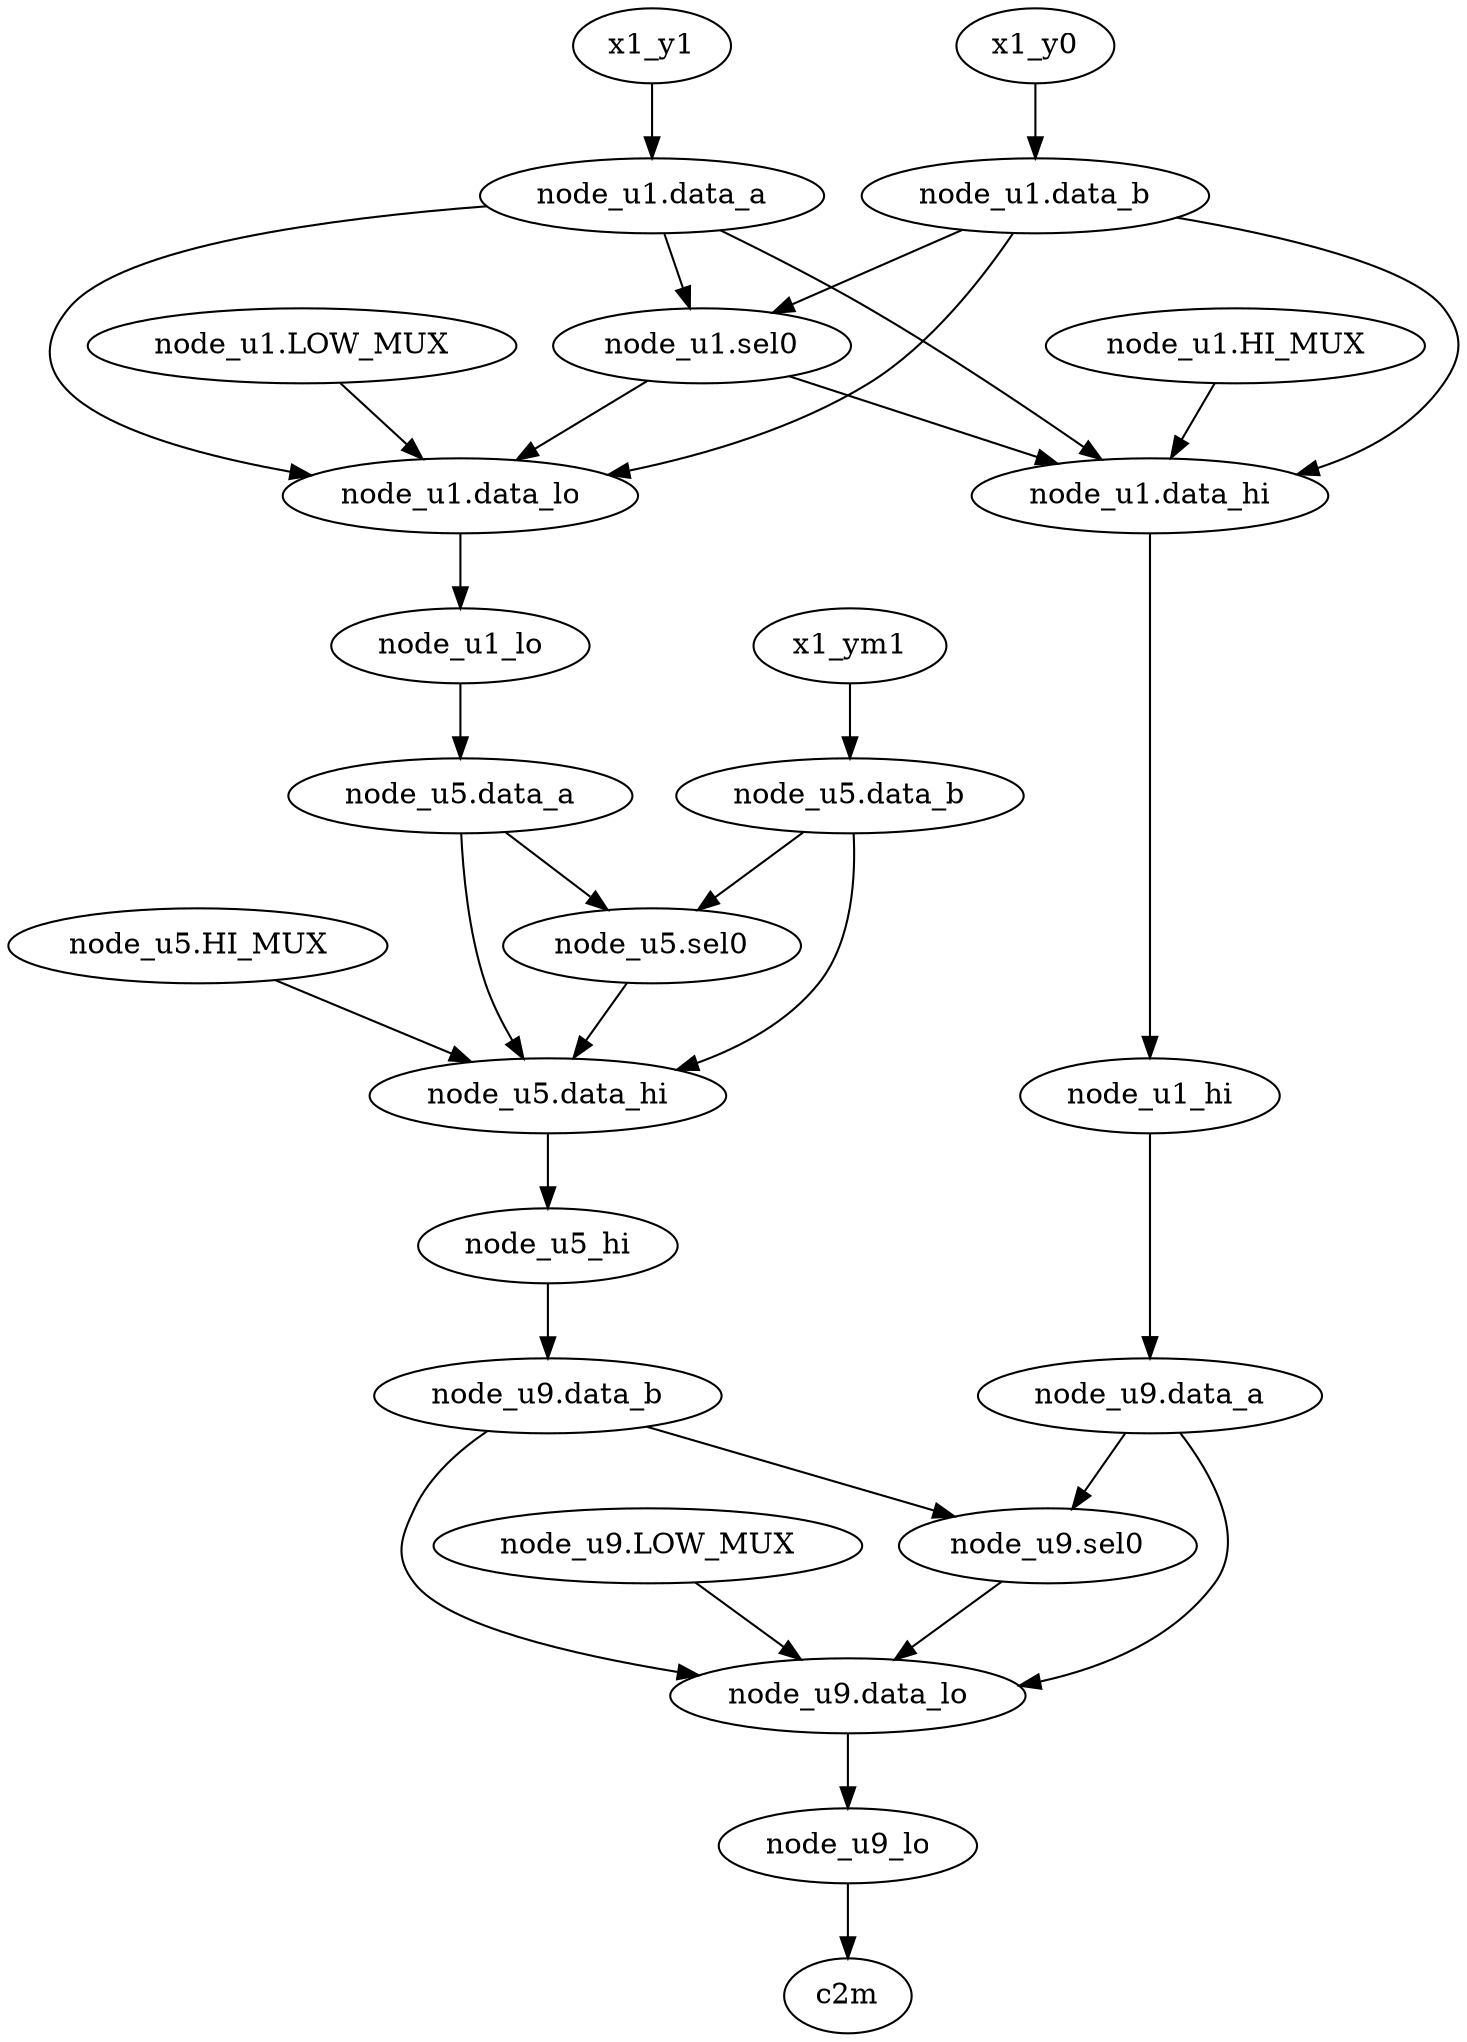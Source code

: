 strict digraph "" {
	x1_ym1	 [complexity=8,
		importance=1.34553892631,
		rank=0.168192365789];
	"node_u5.data_b"	 [complexity=8,
		importance=1.34134617796,
		rank=0.167668272245];
	x1_ym1 -> "node_u5.data_b";
	"node_u5.data_hi"	 [complexity=5,
		importance=0.2198617642,
		rank=0.04397235284];
	node_u5_hi	 [complexity=5,
		importance=0.209711530079,
		rank=0.0419423060158];
	"node_u5.data_hi" -> node_u5_hi;
	"node_u1.data_lo"	 [complexity=8,
		importance=1.36250548163,
		rank=0.170313185204];
	node_u1_lo	 [complexity=8,
		importance=1.35280947976,
		rank=0.169101184969];
	"node_u1.data_lo" -> node_u1_lo;
	"node_u9.data_b"	 [complexity=5,
		importance=0.200444426643,
		rank=0.0400888853285];
	node_u5_hi -> "node_u9.data_b";
	"node_u1.data_hi"	 [complexity=5,
		importance=0.21906690671,
		rank=0.043813381342];
	node_u1_hi	 [complexity=5,
		importance=0.209370904836,
		rank=0.0418741809673];
	"node_u1.data_hi" -> node_u1_hi;
	"node_u5.data_b" -> "node_u5.data_hi";
	"node_u5.sel0"	 [complexity=6,
		importance=0.667528393851,
		rank=0.111254732309];
	"node_u5.data_b" -> "node_u5.sel0";
	"node_u5.data_a"	 [complexity=8,
		importance=1.34376924216,
		rank=0.16797115527];
	"node_u5.data_a" -> "node_u5.data_hi";
	"node_u5.data_a" -> "node_u5.sel0";
	"node_u1.sel0"	 [complexity=6,
		importance=0.664538217018,
		rank=0.110756369503];
	"node_u1.sel0" -> "node_u1.data_lo";
	"node_u1.sel0" -> "node_u1.data_hi";
	x1_y0	 [complexity=8,
		importance=1.33955857264,
		rank=0.16744482158];
	"node_u1.data_b"	 [complexity=8,
		importance=1.33536582429,
		rank=0.166920728037];
	x1_y0 -> "node_u1.data_b";
	x1_y1	 [complexity=8,
		importance=1.33955857264,
		rank=0.16744482158];
	"node_u1.data_a"	 [complexity=8,
		importance=1.33536582429,
		rank=0.166920728037];
	x1_y1 -> "node_u1.data_a";
	c2m	 [complexity=0,
		importance=0.00894468120601,
		rank=0.0];
	"node_u1.data_b" -> "node_u1.data_lo";
	"node_u1.data_b" -> "node_u1.data_hi";
	"node_u1.data_b" -> "node_u1.sel0";
	node_u1_lo -> "node_u5.data_a";
	"node_u1.data_a" -> "node_u1.data_lo";
	"node_u1.data_a" -> "node_u1.data_hi";
	"node_u1.data_a" -> "node_u1.sel0";
	"node_u1.LOW_MUX"	 [complexity=10,
		importance=2.72920371161,
		rank=0.272920371161];
	"node_u1.LOW_MUX" -> "node_u1.data_lo";
	"node_u9.data_lo"	 [complexity=2,
		importance=0.0290771011215,
		rank=0.0145385505608];
	node_u9_lo	 [complexity=2,
		importance=0.0184502598506,
		rank=0.00922512992529];
	"node_u9.data_lo" -> node_u9_lo;
	"node_u5.sel0" -> "node_u5.data_hi";
	"node_u9.LOW_MUX"	 [complexity=4,
		importance=0.0623469505909,
		rank=0.0155867376477];
	"node_u9.LOW_MUX" -> "node_u9.data_lo";
	"node_u1.HI_MUX"	 [complexity=7,
		importance=0.442326561768,
		rank=0.063189508824];
	"node_u1.HI_MUX" -> "node_u1.data_hi";
	"node_u9.data_b" -> "node_u9.data_lo";
	"node_u9.sel0"	 [complexity=3,
		importance=0.0958091063917,
		rank=0.0319363687972];
	"node_u9.data_b" -> "node_u9.sel0";
	"node_u9.data_a"	 [complexity=5,
		importance=0.200330667242,
		rank=0.0400661334483];
	"node_u9.data_a" -> "node_u9.data_lo";
	"node_u9.data_a" -> "node_u9.sel0";
	"node_u9.sel0" -> "node_u9.data_lo";
	node_u9_lo -> c2m;
	node_u1_hi -> "node_u9.data_a";
	"node_u5.HI_MUX"	 [complexity=7,
		importance=0.443916276748,
		rank=0.063416610964];
	"node_u5.HI_MUX" -> "node_u5.data_hi";
}
